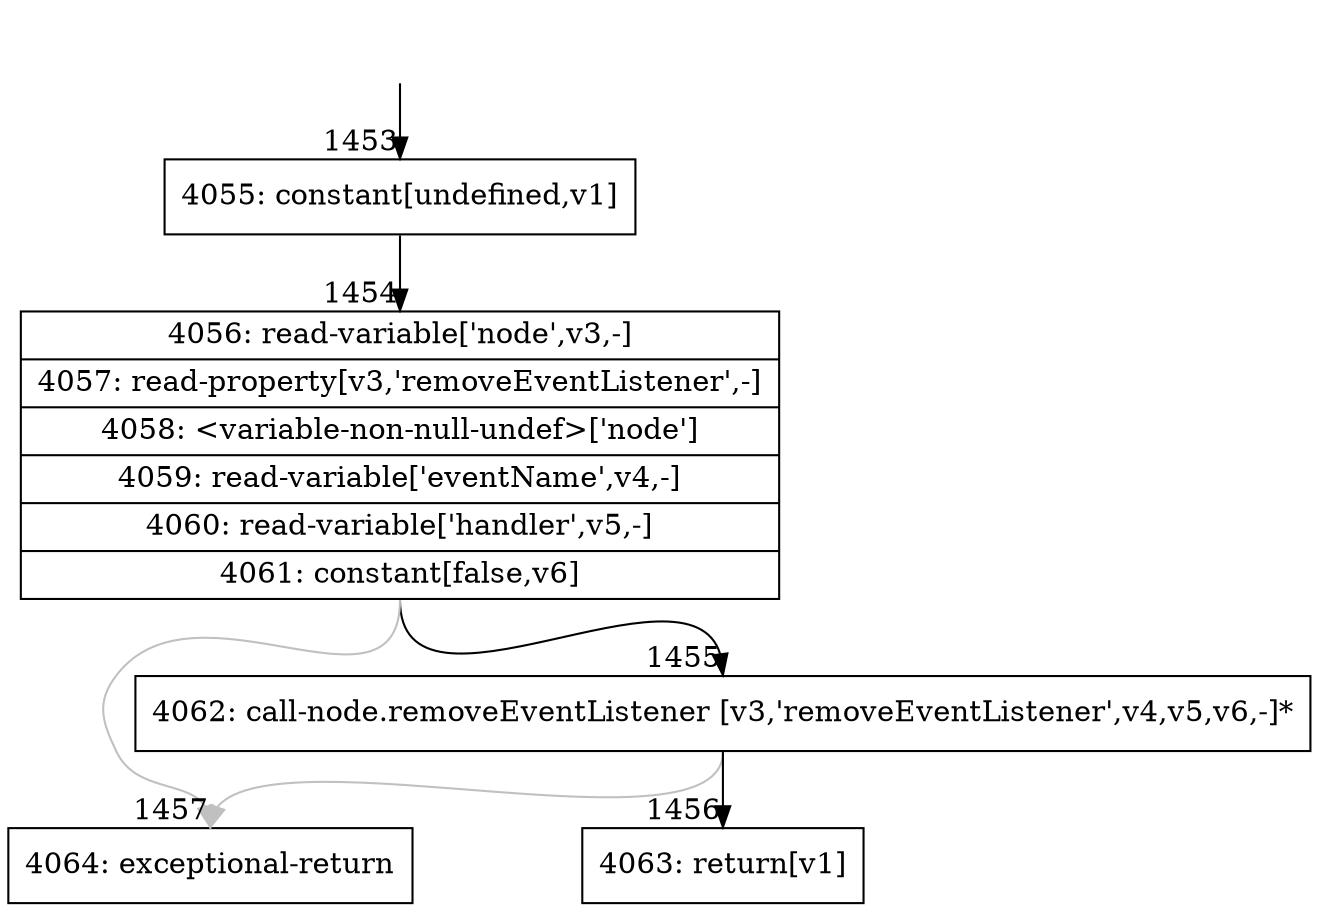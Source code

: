 digraph {
rankdir="TD"
BB_entry96[shape=none,label=""];
BB_entry96 -> BB1453 [tailport=s, headport=n, headlabel="    1453"]
BB1453 [shape=record label="{4055: constant[undefined,v1]}" ] 
BB1453 -> BB1454 [tailport=s, headport=n, headlabel="      1454"]
BB1454 [shape=record label="{4056: read-variable['node',v3,-]|4057: read-property[v3,'removeEventListener',-]|4058: \<variable-non-null-undef\>['node']|4059: read-variable['eventName',v4,-]|4060: read-variable['handler',v5,-]|4061: constant[false,v6]}" ] 
BB1454 -> BB1455 [tailport=s, headport=n, headlabel="      1455"]
BB1454 -> BB1457 [tailport=s, headport=n, color=gray, headlabel="      1457"]
BB1455 [shape=record label="{4062: call-node.removeEventListener [v3,'removeEventListener',v4,v5,v6,-]*}" ] 
BB1455 -> BB1456 [tailport=s, headport=n, headlabel="      1456"]
BB1455 -> BB1457 [tailport=s, headport=n, color=gray]
BB1456 [shape=record label="{4063: return[v1]}" ] 
BB1457 [shape=record label="{4064: exceptional-return}" ] 
//#$~ 1678
}
